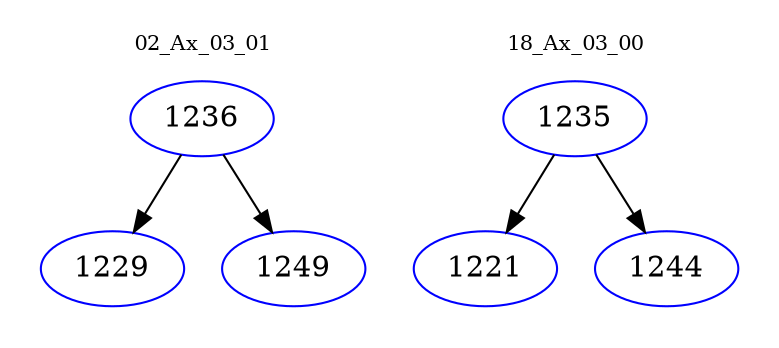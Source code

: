 digraph{
subgraph cluster_0 {
color = white
label = "02_Ax_03_01";
fontsize=10;
T0_1236 [label="1236", color="blue"]
T0_1236 -> T0_1229 [color="black"]
T0_1229 [label="1229", color="blue"]
T0_1236 -> T0_1249 [color="black"]
T0_1249 [label="1249", color="blue"]
}
subgraph cluster_1 {
color = white
label = "18_Ax_03_00";
fontsize=10;
T1_1235 [label="1235", color="blue"]
T1_1235 -> T1_1221 [color="black"]
T1_1221 [label="1221", color="blue"]
T1_1235 -> T1_1244 [color="black"]
T1_1244 [label="1244", color="blue"]
}
}
